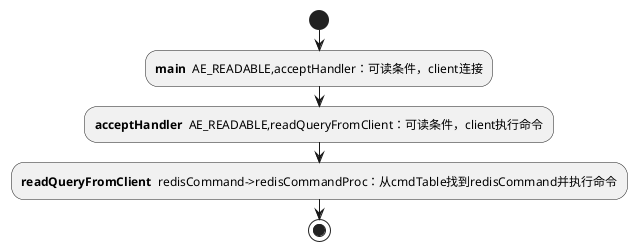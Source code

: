 @startuml
    start
    :**main**  AE_READABLE,acceptHandler：可读条件，client连接;
    :**acceptHandler**  AE_READABLE,readQueryFromClient：可读条件，client执行命令;
    :**readQueryFromClient**  redisCommand->redisCommandProc：从cmdTable找到redisCommand并执行命令;
    stop
@enduml
